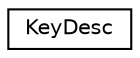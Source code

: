 digraph G
{
  edge [fontname="Helvetica",fontsize="10",labelfontname="Helvetica",labelfontsize="10"];
  node [fontname="Helvetica",fontsize="10",shape=record];
  rankdir="LR";
  Node1 [label="KeyDesc",height=0.2,width=0.4,color="black", fillcolor="white", style="filled",URL="$struct_key_desc.html"];
}
